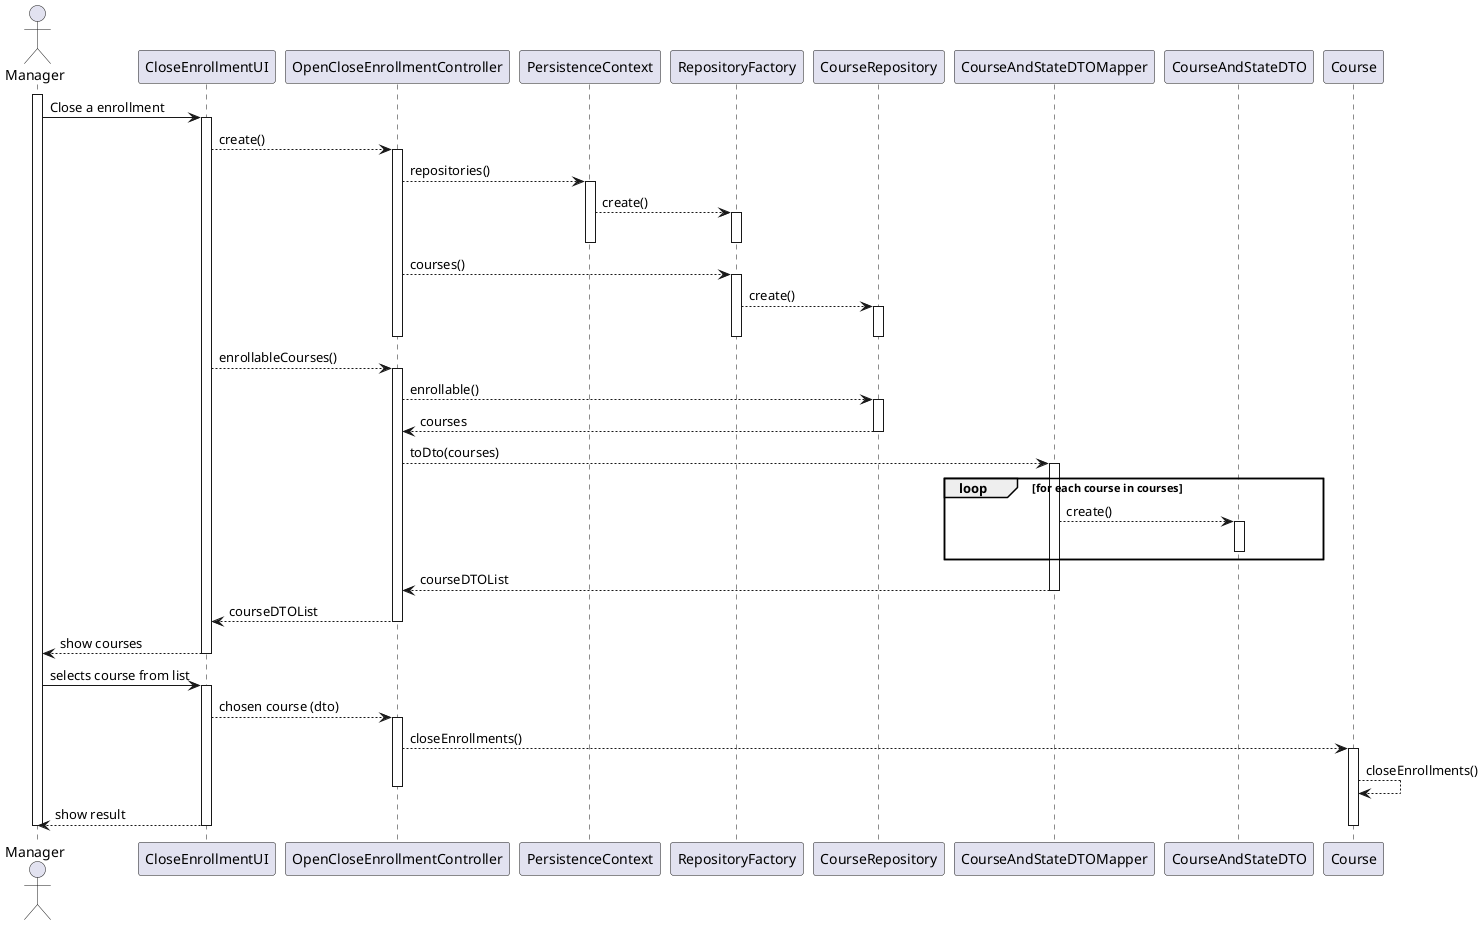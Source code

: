 @startuml

actor Manager as user
participant CloseEnrollmentUI as ui
participant OpenCloseEnrollmentController as ctrl

participant PersistenceContext as ctx
participant RepositoryFactory as rep_fac
participant CourseRepository as repo

participant CourseAndStateDTOMapper as mapper
participant CourseAndStateDTO as dto

participant Course as course


activate user
user -> ui: Close a enrollment

activate ui
    ui --> ctrl: create()
    activate ctrl
        ctrl --> ctx: repositories()
        activate ctx
            ctx --> rep_fac: create()
            activate rep_fac
            deactivate rep_fac
        deactivate ctx

        ctrl --> rep_fac: courses()
        activate rep_fac
            rep_fac --> repo: create()
            activate repo
            deactivate repo
        deactivate rep_fac
    deactivate ctrl


    ui --> ctrl: enrollableCourses()
    activate ctrl
        ctrl --> repo: enrollable()
            activate repo
            repo --> ctrl: courses
            deactivate repo

        ctrl --> mapper: toDto(courses)
        activate mapper
            loop for each course in courses
                mapper --> dto: create()
                activate dto
                deactivate dto
            end loop
            mapper --> ctrl: courseDTOList
        deactivate mapper

        ctrl --> ui: courseDTOList
    deactivate ctrl

    ui --> user: show courses
deactivate ui

user -> ui: selects course from list
activate ui
    ui --> ctrl: chosen course (dto)
    activate ctrl
        ctrl --> course: closeEnrollments()

        activate course
            course --> course: closeEnrollments()

    deactivate ctrl


    ui --> user: show result
    deactivate course
deactivate ui

deactivate user

@enduml
